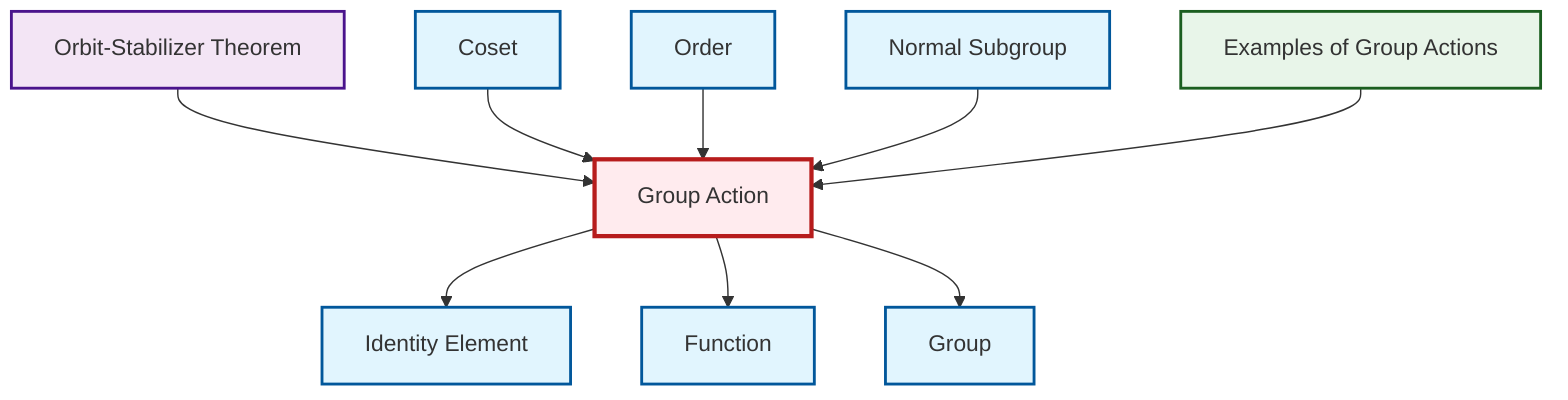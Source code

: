 graph TD
    classDef definition fill:#e1f5fe,stroke:#01579b,stroke-width:2px
    classDef theorem fill:#f3e5f5,stroke:#4a148c,stroke-width:2px
    classDef axiom fill:#fff3e0,stroke:#e65100,stroke-width:2px
    classDef example fill:#e8f5e9,stroke:#1b5e20,stroke-width:2px
    classDef current fill:#ffebee,stroke:#b71c1c,stroke-width:3px
    thm-orbit-stabilizer["Orbit-Stabilizer Theorem"]:::theorem
    def-coset["Coset"]:::definition
    def-function["Function"]:::definition
    def-normal-subgroup["Normal Subgroup"]:::definition
    ex-group-action-examples["Examples of Group Actions"]:::example
    def-identity-element["Identity Element"]:::definition
    def-group["Group"]:::definition
    def-order["Order"]:::definition
    def-group-action["Group Action"]:::definition
    thm-orbit-stabilizer --> def-group-action
    def-group-action --> def-identity-element
    def-coset --> def-group-action
    def-order --> def-group-action
    def-normal-subgroup --> def-group-action
    ex-group-action-examples --> def-group-action
    def-group-action --> def-function
    def-group-action --> def-group
    class def-group-action current